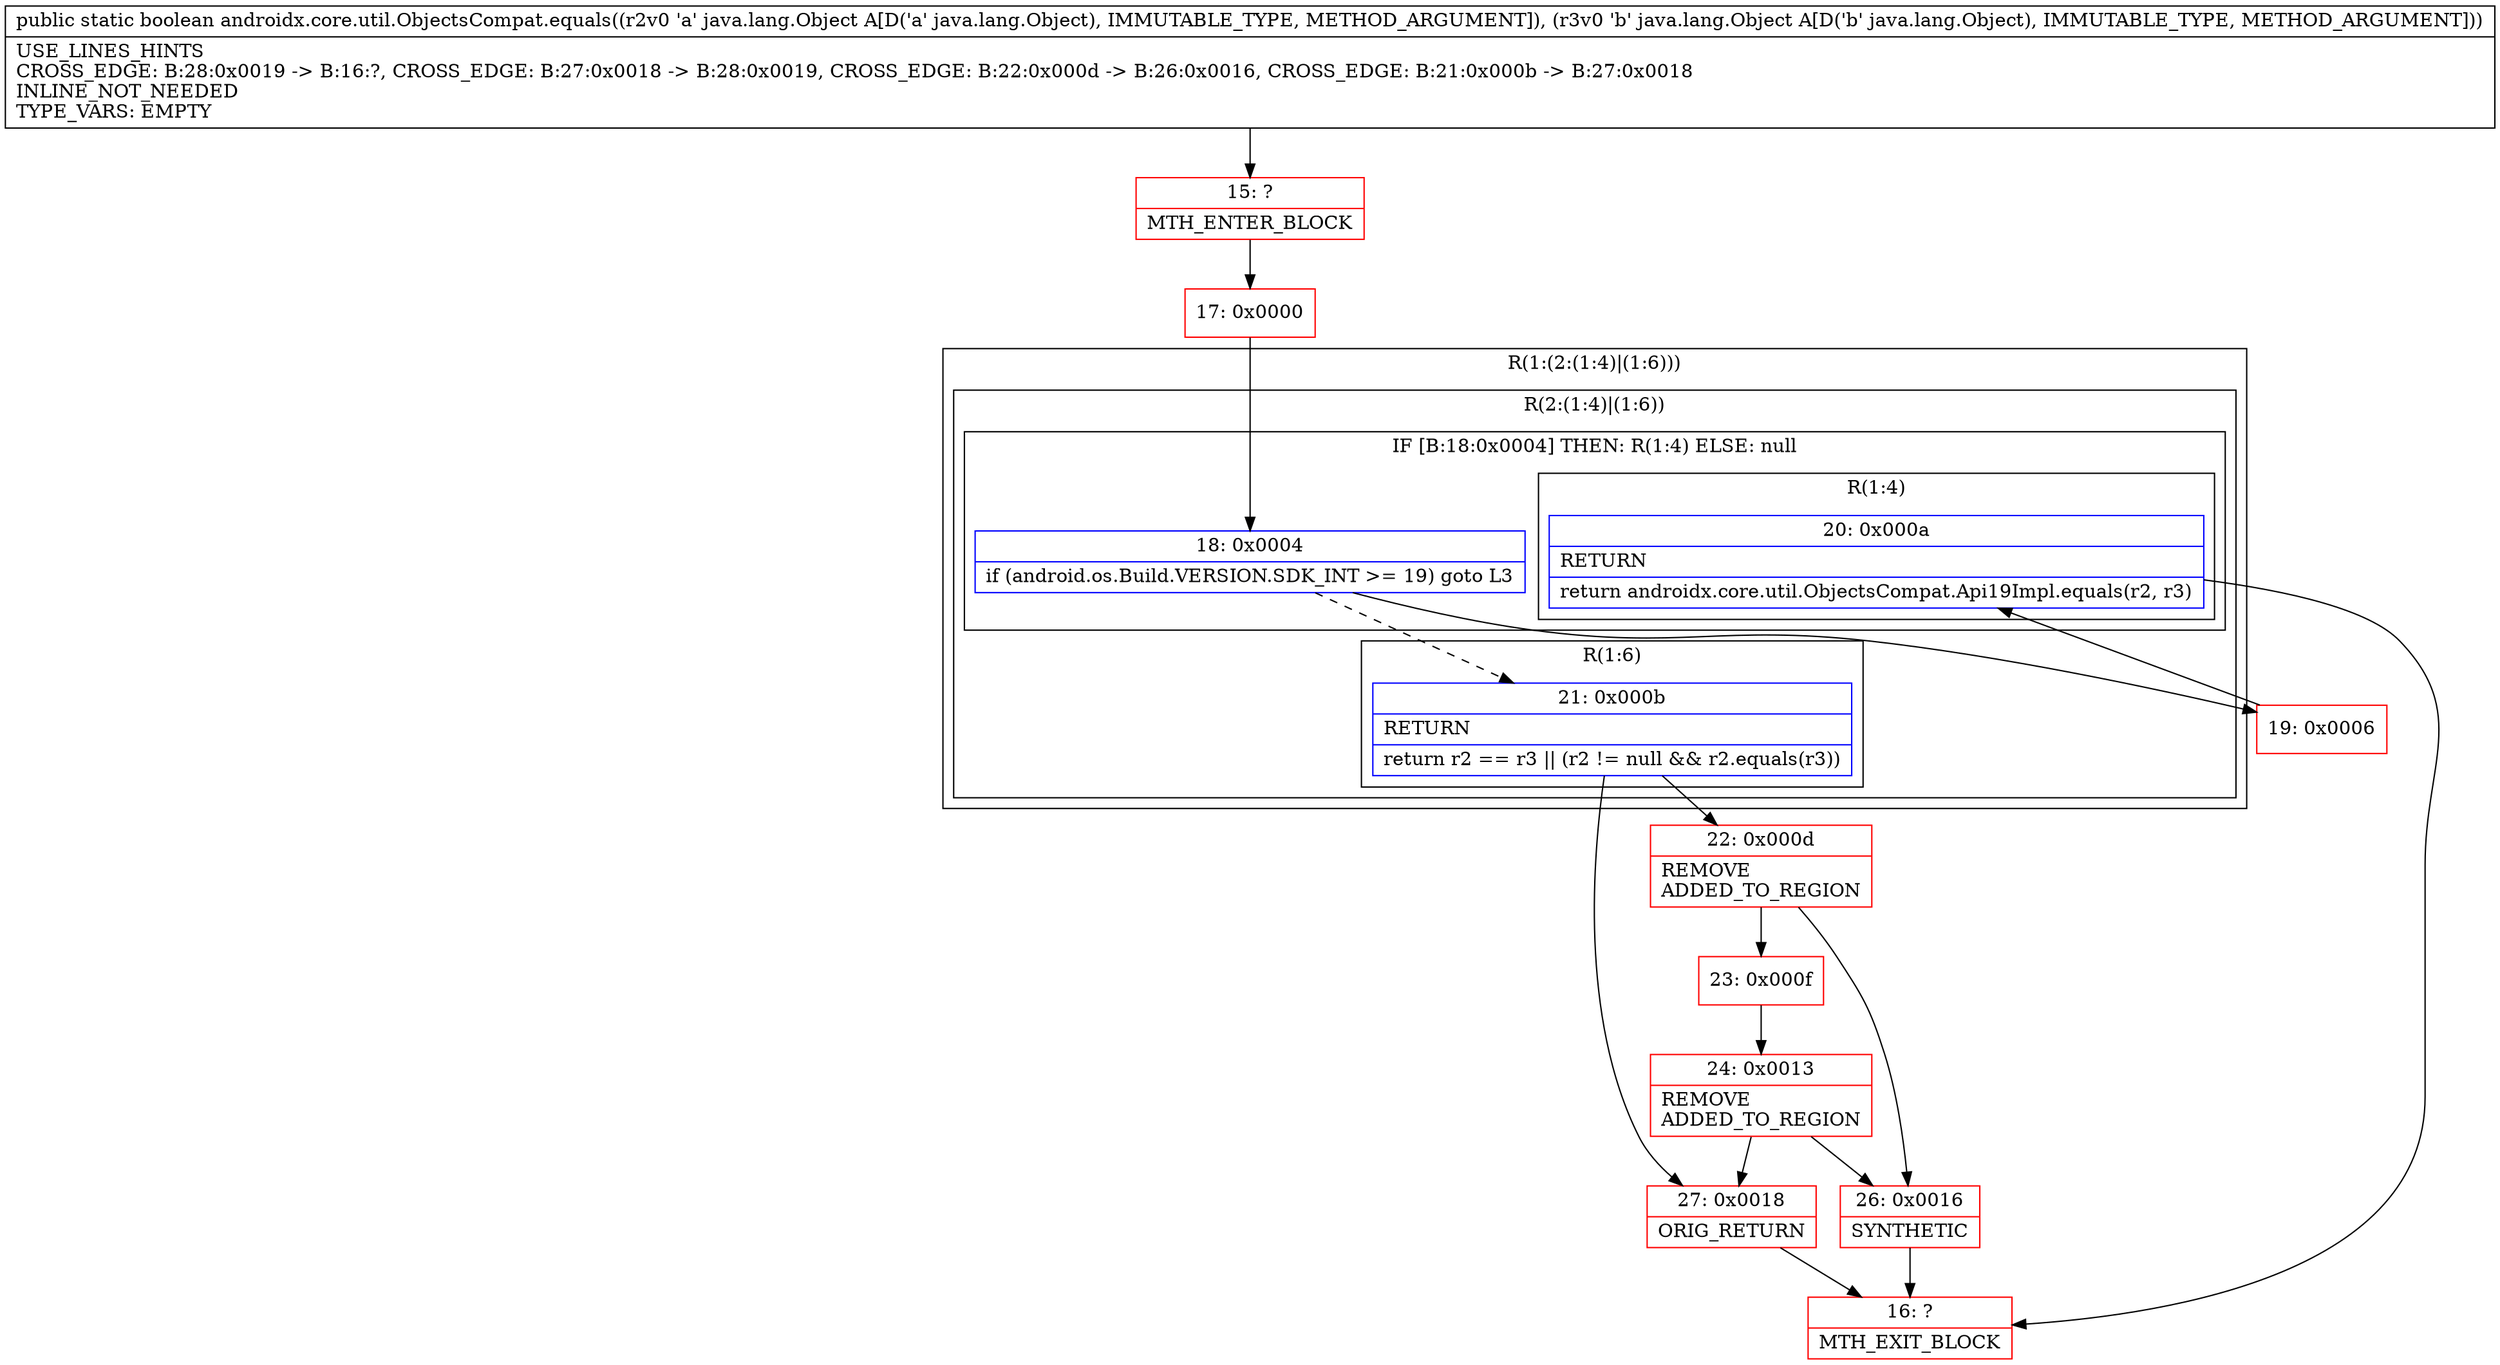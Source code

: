digraph "CFG forandroidx.core.util.ObjectsCompat.equals(Ljava\/lang\/Object;Ljava\/lang\/Object;)Z" {
subgraph cluster_Region_690069536 {
label = "R(1:(2:(1:4)|(1:6)))";
node [shape=record,color=blue];
subgraph cluster_Region_1288510046 {
label = "R(2:(1:4)|(1:6))";
node [shape=record,color=blue];
subgraph cluster_IfRegion_1771066577 {
label = "IF [B:18:0x0004] THEN: R(1:4) ELSE: null";
node [shape=record,color=blue];
Node_18 [shape=record,label="{18\:\ 0x0004|if (android.os.Build.VERSION.SDK_INT \>= 19) goto L3\l}"];
subgraph cluster_Region_1966984818 {
label = "R(1:4)";
node [shape=record,color=blue];
Node_20 [shape=record,label="{20\:\ 0x000a|RETURN\l|return androidx.core.util.ObjectsCompat.Api19Impl.equals(r2, r3)\l}"];
}
}
subgraph cluster_Region_1371099221 {
label = "R(1:6)";
node [shape=record,color=blue];
Node_21 [shape=record,label="{21\:\ 0x000b|RETURN\l|return r2 == r3 \|\| (r2 != null && r2.equals(r3))\l}"];
}
}
}
Node_15 [shape=record,color=red,label="{15\:\ ?|MTH_ENTER_BLOCK\l}"];
Node_17 [shape=record,color=red,label="{17\:\ 0x0000}"];
Node_19 [shape=record,color=red,label="{19\:\ 0x0006}"];
Node_16 [shape=record,color=red,label="{16\:\ ?|MTH_EXIT_BLOCK\l}"];
Node_22 [shape=record,color=red,label="{22\:\ 0x000d|REMOVE\lADDED_TO_REGION\l}"];
Node_23 [shape=record,color=red,label="{23\:\ 0x000f}"];
Node_24 [shape=record,color=red,label="{24\:\ 0x0013|REMOVE\lADDED_TO_REGION\l}"];
Node_26 [shape=record,color=red,label="{26\:\ 0x0016|SYNTHETIC\l}"];
Node_27 [shape=record,color=red,label="{27\:\ 0x0018|ORIG_RETURN\l}"];
MethodNode[shape=record,label="{public static boolean androidx.core.util.ObjectsCompat.equals((r2v0 'a' java.lang.Object A[D('a' java.lang.Object), IMMUTABLE_TYPE, METHOD_ARGUMENT]), (r3v0 'b' java.lang.Object A[D('b' java.lang.Object), IMMUTABLE_TYPE, METHOD_ARGUMENT]))  | USE_LINES_HINTS\lCROSS_EDGE: B:28:0x0019 \-\> B:16:?, CROSS_EDGE: B:27:0x0018 \-\> B:28:0x0019, CROSS_EDGE: B:22:0x000d \-\> B:26:0x0016, CROSS_EDGE: B:21:0x000b \-\> B:27:0x0018\lINLINE_NOT_NEEDED\lTYPE_VARS: EMPTY\l}"];
MethodNode -> Node_15;Node_18 -> Node_19;
Node_18 -> Node_21[style=dashed];
Node_20 -> Node_16;
Node_21 -> Node_22;
Node_21 -> Node_27;
Node_15 -> Node_17;
Node_17 -> Node_18;
Node_19 -> Node_20;
Node_22 -> Node_23;
Node_22 -> Node_26;
Node_23 -> Node_24;
Node_24 -> Node_26;
Node_24 -> Node_27;
Node_26 -> Node_16;
Node_27 -> Node_16;
}

